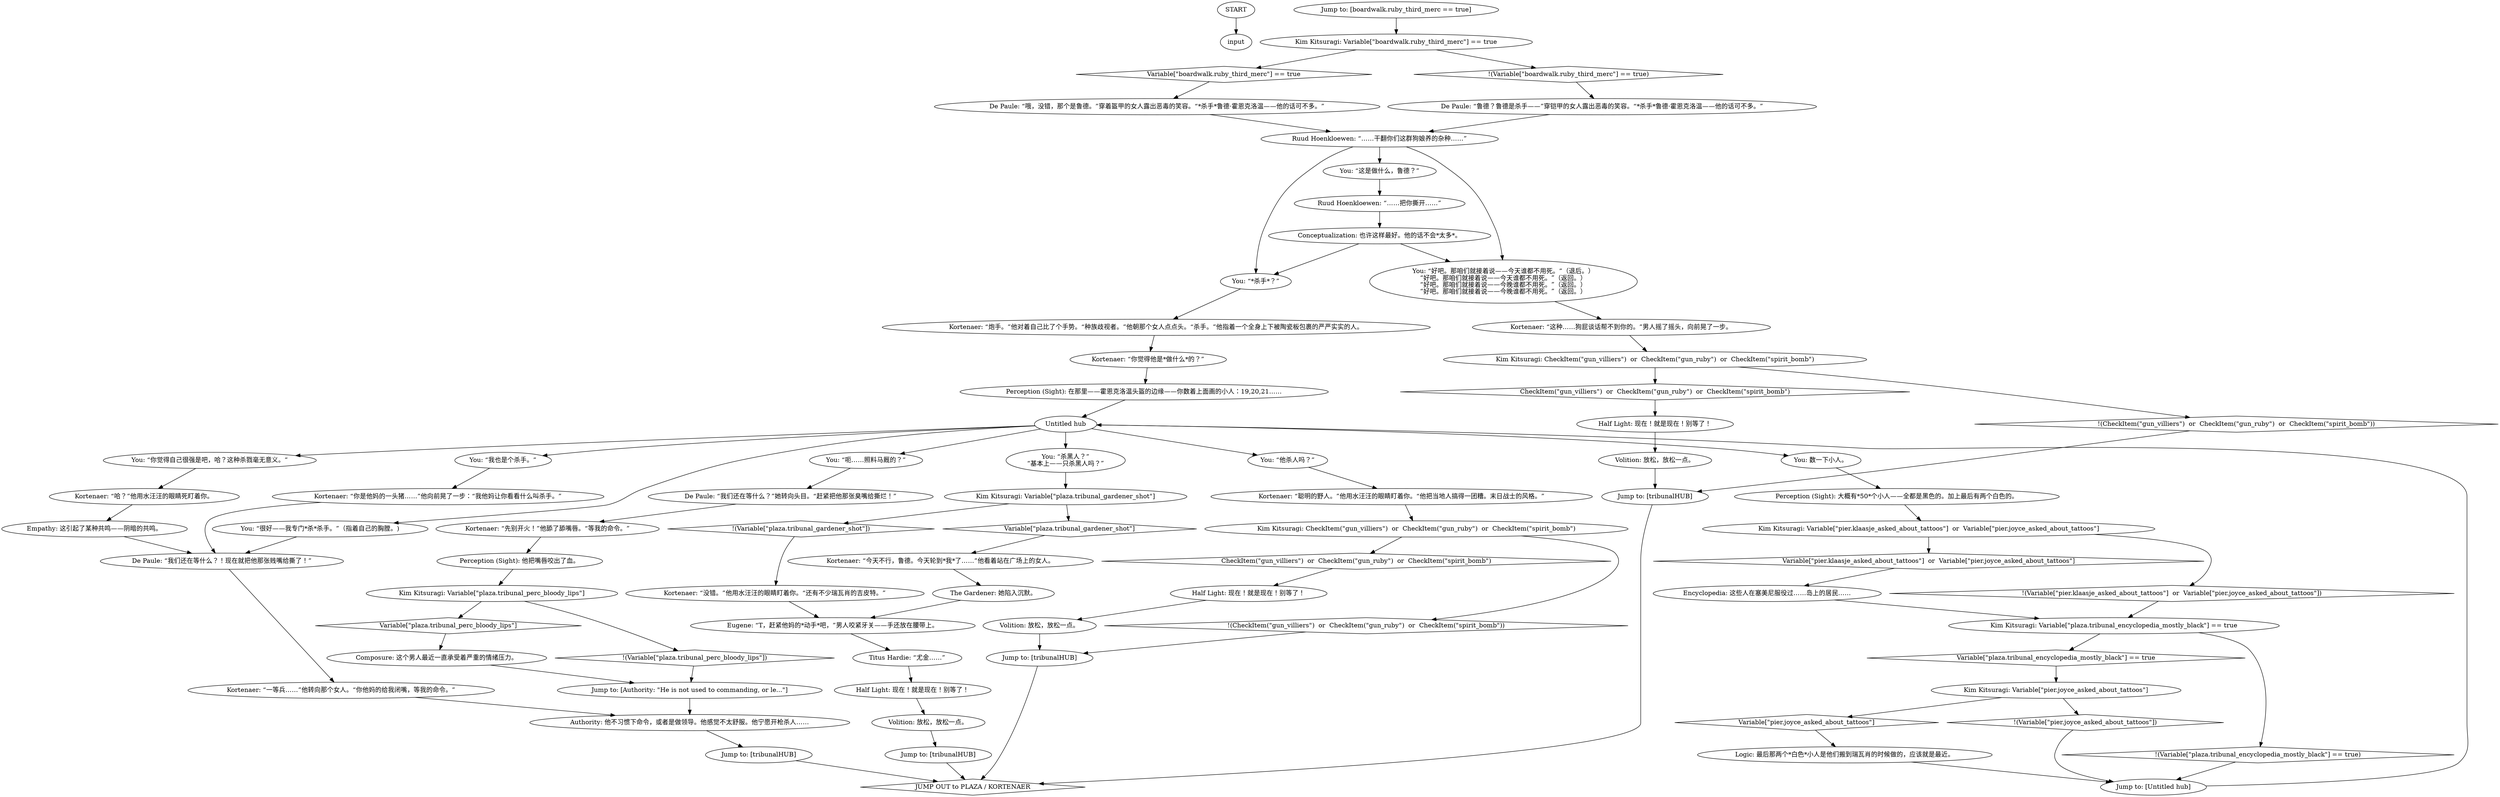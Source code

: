 # TRIBUNAL / THIRD GUY?
# "Hey, who is this third guy? I didn't know there was three of you!"
# ==================================================
digraph G {
	  0 [label="START"];
	  1 [label="input"];
	  2 [label="Kim Kitsuragi: CheckItem(\"gun_villiers\")  or  CheckItem(\"gun_ruby\")  or  CheckItem(\"spirit_bomb\")"];
	  3 [label="CheckItem(\"gun_villiers\")  or  CheckItem(\"gun_ruby\")  or  CheckItem(\"spirit_bomb\")", shape=diamond];
	  4 [label="!(CheckItem(\"gun_villiers\")  or  CheckItem(\"gun_ruby\")  or  CheckItem(\"spirit_bomb\"))", shape=diamond];
	  5 [label="Ruud Hoenkloewen: “……干翻你们这群狗娘养的杂种……”"];
	  6 [label="You: 数一下小人。"];
	  7 [label="Kim Kitsuragi: Variable[\"plaza.tribunal_gardener_shot\"]"];
	  8 [label="Variable[\"plaza.tribunal_gardener_shot\"]", shape=diamond];
	  9 [label="!(Variable[\"plaza.tribunal_gardener_shot\"])", shape=diamond];
	  10 [label="Half Light: 现在！就是现在！别等了！"];
	  11 [label="Kortenaer: “没错。”他用水汪汪的眼睛盯着你。“还有不少瑞瓦肖的吉皮特。”"];
	  12 [label="Logic: 最后那两个*白色*小人是他们搬到瑞瓦肖的时候做的，应该就是最近。"];
	  13 [label="Half Light: 现在！就是现在！别等了！"];
	  14 [label="Jump to: [tribunalHUB]"];
	  16 [label="Perception (Sight): 他把嘴唇咬出了血。"];
	  17 [label="You: “好吧。那咱们就接着说——今天谁都不用死。”（退后。）\n“好吧。那咱们就接着说——今天谁都不用死。”（返回。）\n“好吧。那咱们就接着说——今晚谁都不用死。”（返回。）\n“好吧。那咱们就接着说——今晚谁都不用死。”（返回。）"];
	  18 [label="Kortenaer: “炮手。”他对着自己比了个手势。“种族歧视者。”他朝那个女人点点头。“杀手。”他指着一个全身上下被陶瓷板包裹的严严实实的人。"];
	  19 [label="Kortenaer: “这种……狗屁谈话帮不到你的。”男人摇了摇头，向前晃了一步。"];
	  20 [label="You: “杀黑人？”\n“基本上——只杀黑人吗？”"];
	  21 [label="You: “*杀手*？”"];
	  22 [label="Empathy: 这引起了某种共鸣——阴暗的共鸣。"];
	  23 [label="Jump to: [tribunalHUB]"];
	  24 [label="De Paule: “哦，没错，那个是鲁德。”穿着盔甲的女人露出恶毒的笑容。“*杀手*鲁德·霍恩克洛温——他的话可不多。”"];
	  25 [label="Volition: 放松，放松一点。"];
	  26 [label="Kim Kitsuragi: CheckItem(\"gun_villiers\")  or  CheckItem(\"gun_ruby\")  or  CheckItem(\"spirit_bomb\")"];
	  27 [label="CheckItem(\"gun_villiers\")  or  CheckItem(\"gun_ruby\")  or  CheckItem(\"spirit_bomb\")", shape=diamond];
	  28 [label="!(CheckItem(\"gun_villiers\")  or  CheckItem(\"gun_ruby\")  or  CheckItem(\"spirit_bomb\"))", shape=diamond];
	  29 [label="Kim Kitsuragi: Variable[\"plaza.tribunal_encyclopedia_mostly_black\"] == true"];
	  30 [label="Variable[\"plaza.tribunal_encyclopedia_mostly_black\"] == true", shape=diamond];
	  31 [label="!(Variable[\"plaza.tribunal_encyclopedia_mostly_black\"] == true)", shape=diamond];
	  32 [label="Kim Kitsuragi: Variable[\"plaza.tribunal_perc_bloody_lips\"]"];
	  33 [label="Variable[\"plaza.tribunal_perc_bloody_lips\"]", shape=diamond];
	  34 [label="!(Variable[\"plaza.tribunal_perc_bloody_lips\"])", shape=diamond];
	  35 [label="Untitled hub"];
	  36 [label="Eugene: “T，赶紧他妈的*动手*吧，”男人咬紧牙关——手还放在腰带上。"];
	  37 [label="Titus Hardie: “尤金……”"];
	  38 [label="You: “呃……照料马厩的？”"];
	  39 [label="You: “他杀人吗？”"];
	  40 [label="Kortenaer: “你是他妈的一头猪……”他向前晃了一步：“我他妈让你看看什么叫杀手。”"];
	  41 [label="Volition: 放松，放松一点。"];
	  42 [label="Kortenaer: “哈？”他用水汪汪的眼睛死盯着你。"];
	  43 [label="Encyclopedia: 这些人在塞美尼服役过……岛上的居民……"];
	  44 [label="You: “你觉得自己很强是吧，哈？这种杀戮毫无意义。”"];
	  45 [label="You: “很好——我专门*杀*杀手。”（指着自己的胸膛。)"];
	  46 [label="Authority: 他不习惯下命令，或者是做领导。他感觉不太舒服。他宁愿开枪杀人……"];
	  47 [label="Jump to: [tribunalHUB]"];
	  48 [label="Jump to: [boardwalk.ruby_third_merc == true]"];
	  49 [label="De Paule: “我们还在等什么？！现在就把他那张贱嘴给撕了！”"];
	  50 [label="You: “这是做什么，鲁德？”"];
	  51 [label="Conceptualization: 也许这样最好。他的话不会*太多*。"];
	  52 [label="Composure: 这个男人最近一直承受着严重的情绪压力。"];
	  53 [label="Perception (Sight): 大概有*50*个小人——全都是黑色的。加上最后有两个白色的。"];
	  54 [label="The Gardener: 她陷入沉默。"];
	  55 [label="Kim Kitsuragi: Variable[\"boardwalk.ruby_third_merc\"] == true"];
	  56 [label="Variable[\"boardwalk.ruby_third_merc\"] == true", shape=diamond];
	  57 [label="!(Variable[\"boardwalk.ruby_third_merc\"] == true)", shape=diamond];
	  58 [label="Jump to: [Untitled hub]"];
	  59 [label="Kortenaer: “聪明的野人。”他用水汪汪的眼睛盯着你。“他把当地人搞得一团糟。末日战士的风格。”"];
	  60 [label="Kortenaer: “一等兵……”他转向那个女人。“你他妈的给我闭嘴，等我的命令。”"];
	  61 [label="Ruud Hoenkloewen: “……把你撕开……”"];
	  62 [label="Jump to: [Authority: \"He is not used to commanding, or le...\"]"];
	  63 [label="Kortenaer: “今天不行，鲁德。今天轮到*我*了……”他看着站在广场上的女人。"];
	  64 [label="Kortenaer: “先别开火！”他舔了舔嘴唇。“等我的命令。”"];
	  65 [label="You: “我也是个杀手。”"];
	  66 [label="De Paule: “我们还在等什么？”她转向头目。“赶紧把他那张臭嘴给撕烂！”"];
	  67 [label="Jump to: [tribunalHUB]"];
	  68 [label="Kortenaer: “你觉得他是*做什么*的？”"];
	  69 [label="Kim Kitsuragi: Variable[\"pier.joyce_asked_about_tattoos\"]"];
	  70 [label="Variable[\"pier.joyce_asked_about_tattoos\"]", shape=diamond];
	  71 [label="!(Variable[\"pier.joyce_asked_about_tattoos\"])", shape=diamond];
	  72 [label="De Paule: “鲁德？鲁德是杀手——”穿铠甲的女人露出恶毒的笑容。“*杀手*鲁德·霍恩克洛温——他的话可不多。”"];
	  73 [label="Perception (Sight): 在那里——霍恩克洛温头盔的边缘——你数着上面画的小人：19,20,21……"];
	  74 [label="Half Light: 现在！就是现在！别等了！"];
	  75 [label="Kim Kitsuragi: Variable[\"pier.klaasje_asked_about_tattoos\"]  or  Variable[\"pier.joyce_asked_about_tattoos\"]"];
	  76 [label="Variable[\"pier.klaasje_asked_about_tattoos\"]  or  Variable[\"pier.joyce_asked_about_tattoos\"]", shape=diamond];
	  77 [label="!(Variable[\"pier.klaasje_asked_about_tattoos\"]  or  Variable[\"pier.joyce_asked_about_tattoos\"])", shape=diamond];
	  78 [label="Volition: 放松，放松一点。"];
	  5370183 [label="JUMP OUT to PLAZA / KORTENAER", shape=diamond];
	  0 -> 1
	  2 -> 3
	  2 -> 4
	  3 -> 10
	  4 -> 14
	  5 -> 17
	  5 -> 50
	  5 -> 21
	  6 -> 53
	  7 -> 8
	  7 -> 9
	  8 -> 63
	  9 -> 11
	  10 -> 25
	  11 -> 36
	  12 -> 58
	  13 -> 78
	  14 -> 5370183
	  16 -> 32
	  17 -> 19
	  18 -> 68
	  19 -> 26
	  20 -> 7
	  21 -> 18
	  22 -> 49
	  23 -> 5370183
	  24 -> 5
	  25 -> 14
	  26 -> 27
	  26 -> 28
	  27 -> 74
	  28 -> 47
	  29 -> 30
	  29 -> 31
	  30 -> 69
	  31 -> 58
	  32 -> 33
	  32 -> 34
	  33 -> 52
	  34 -> 62
	  35 -> 65
	  35 -> 38
	  35 -> 6
	  35 -> 39
	  35 -> 44
	  35 -> 45
	  35 -> 20
	  36 -> 37
	  37 -> 13
	  38 -> 66
	  39 -> 59
	  40 -> 49
	  41 -> 47
	  42 -> 22
	  43 -> 29
	  44 -> 42
	  45 -> 49
	  46 -> 67
	  47 -> 5370183
	  48 -> 55
	  49 -> 60
	  50 -> 61
	  51 -> 17
	  51 -> 21
	  52 -> 62
	  53 -> 75
	  54 -> 36
	  55 -> 56
	  55 -> 57
	  56 -> 24
	  57 -> 72
	  58 -> 35
	  59 -> 2
	  60 -> 46
	  61 -> 51
	  62 -> 46
	  63 -> 54
	  64 -> 16
	  65 -> 40
	  66 -> 64
	  67 -> 5370183
	  68 -> 73
	  69 -> 70
	  69 -> 71
	  70 -> 12
	  71 -> 58
	  72 -> 5
	  73 -> 35
	  74 -> 41
	  75 -> 76
	  75 -> 77
	  76 -> 43
	  77 -> 29
	  78 -> 23
}

